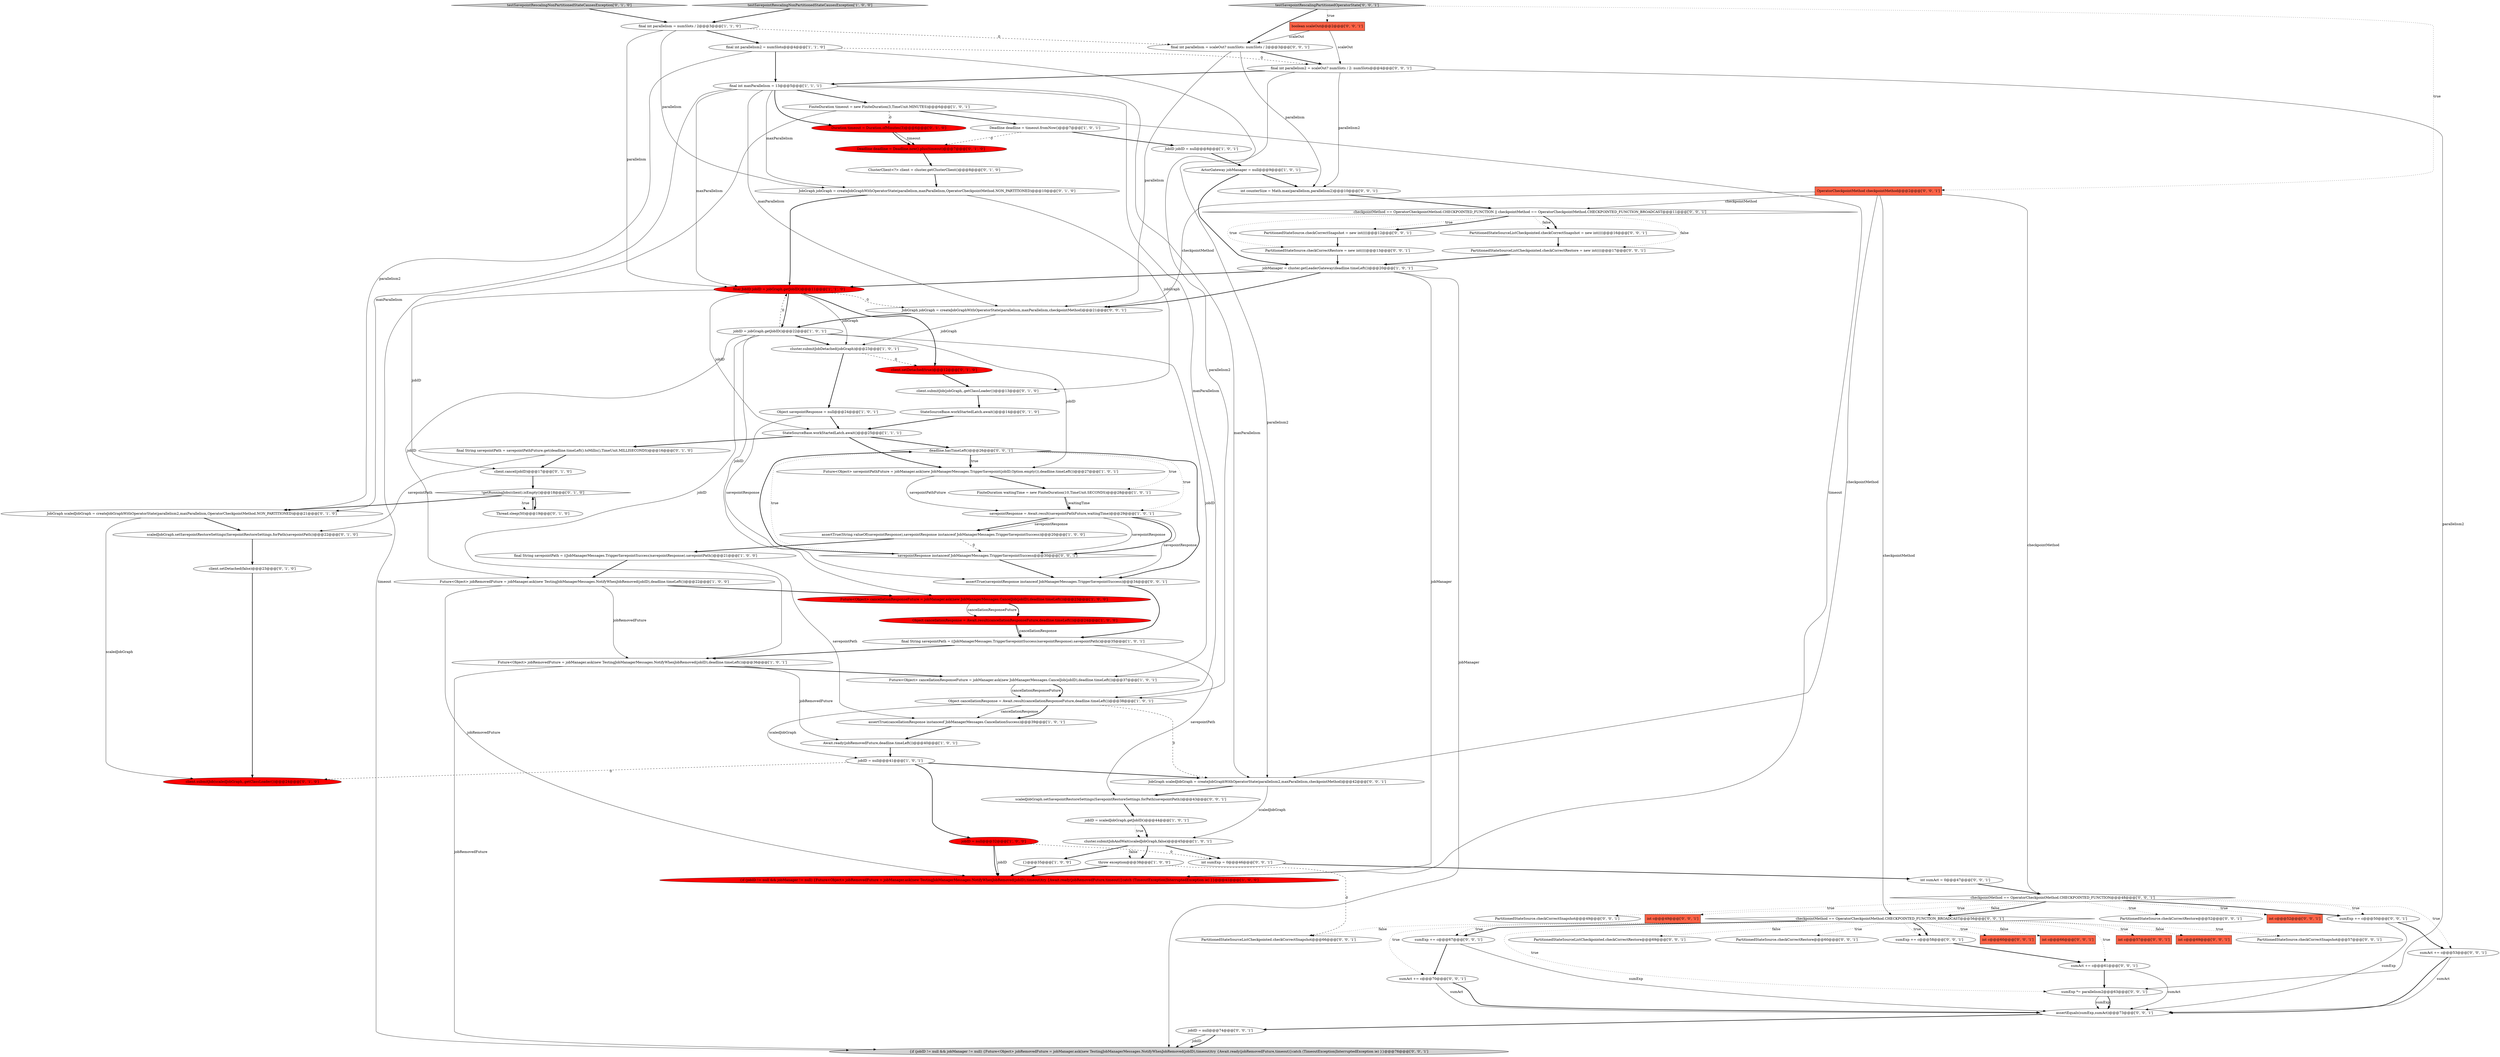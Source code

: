 digraph {
31 [style = filled, label = "Await.ready(jobRemovedFuture,deadline.timeLeft())@@@40@@@['1', '0', '1']", fillcolor = white, shape = ellipse image = "AAA0AAABBB1BBB"];
55 [style = filled, label = "sumExp *= parallelism2@@@63@@@['0', '0', '1']", fillcolor = white, shape = ellipse image = "AAA0AAABBB3BBB"];
71 [style = filled, label = "int c@@@52@@@['0', '0', '1']", fillcolor = tomato, shape = box image = "AAA0AAABBB3BBB"];
11 [style = filled, label = "final int parallelism2 = numSlots@@@4@@@['1', '1', '0']", fillcolor = white, shape = ellipse image = "AAA0AAABBB1BBB"];
89 [style = filled, label = "int c@@@60@@@['0', '0', '1']", fillcolor = tomato, shape = box image = "AAA0AAABBB3BBB"];
66 [style = filled, label = "PartitionedStateSource.checkCorrectSnapshot@@@49@@@['0', '0', '1']", fillcolor = white, shape = ellipse image = "AAA0AAABBB3BBB"];
74 [style = filled, label = "PartitionedStateSourceListCheckpointed.checkCorrectRestore = new int((((@@@17@@@['0', '0', '1']", fillcolor = white, shape = ellipse image = "AAA0AAABBB3BBB"];
2 [style = filled, label = "final int parallelism = numSlots / 2@@@3@@@['1', '1', '0']", fillcolor = white, shape = ellipse image = "AAA0AAABBB1BBB"];
72 [style = filled, label = "sumAct += c@@@70@@@['0', '0', '1']", fillcolor = white, shape = ellipse image = "AAA0AAABBB3BBB"];
18 [style = filled, label = "cluster.submitJobDetached(jobGraph)@@@23@@@['1', '0', '1']", fillcolor = white, shape = ellipse image = "AAA0AAABBB1BBB"];
52 [style = filled, label = "boolean scaleOut@@@2@@@['0', '0', '1']", fillcolor = tomato, shape = box image = "AAA0AAABBB3BBB"];
54 [style = filled, label = "deadline.hasTimeLeft()@@@26@@@['0', '0', '1']", fillcolor = white, shape = diamond image = "AAA0AAABBB3BBB"];
8 [style = filled, label = "final JobID jobID = jobGraph.getJobID()@@@11@@@['1', '1', '0']", fillcolor = red, shape = ellipse image = "AAA1AAABBB1BBB"];
30 [style = filled, label = "Future<Object> cancellationResponseFuture = jobManager.ask(new JobManagerMessages.CancelJob(jobID),deadline.timeLeft())@@@37@@@['1', '0', '1']", fillcolor = white, shape = ellipse image = "AAA0AAABBB1BBB"];
78 [style = filled, label = "sumAct += c@@@61@@@['0', '0', '1']", fillcolor = white, shape = ellipse image = "AAA0AAABBB3BBB"];
33 [style = filled, label = "Object savepointResponse = null@@@24@@@['1', '0', '1']", fillcolor = white, shape = ellipse image = "AAA0AAABBB1BBB"];
57 [style = filled, label = "int c@@@66@@@['0', '0', '1']", fillcolor = tomato, shape = box image = "AAA0AAABBB3BBB"];
9 [style = filled, label = "FiniteDuration waitingTime = new FiniteDuration(10,TimeUnit.SECONDS)@@@28@@@['1', '0', '1']", fillcolor = white, shape = ellipse image = "AAA0AAABBB1BBB"];
65 [style = filled, label = "PartitionedStateSource.checkCorrectRestore = new int((((@@@13@@@['0', '0', '1']", fillcolor = white, shape = ellipse image = "AAA0AAABBB3BBB"];
0 [style = filled, label = "jobID = jobGraph.getJobID()@@@22@@@['1', '0', '1']", fillcolor = white, shape = ellipse image = "AAA0AAABBB1BBB"];
50 [style = filled, label = "client.submitJob(scaledJobGraph,.getClassLoader())@@@24@@@['0', '1', '0']", fillcolor = red, shape = ellipse image = "AAA1AAABBB2BBB"];
12 [style = filled, label = "Future<Object> jobRemovedFuture = jobManager.ask(new TestingJobManagerMessages.NotifyWhenJobRemoved(jobID),deadline.timeLeft())@@@36@@@['1', '0', '1']", fillcolor = white, shape = ellipse image = "AAA0AAABBB1BBB"];
93 [style = filled, label = "int c@@@57@@@['0', '0', '1']", fillcolor = tomato, shape = box image = "AAA0AAABBB3BBB"];
37 [style = filled, label = "client.cancel(jobID)@@@17@@@['0', '1', '0']", fillcolor = white, shape = ellipse image = "AAA0AAABBB2BBB"];
77 [style = filled, label = "final int parallelism2 = scaleOut? numSlots / 2: numSlots@@@4@@@['0', '0', '1']", fillcolor = white, shape = ellipse image = "AAA0AAABBB3BBB"];
75 [style = filled, label = "scaledJobGraph.setSavepointRestoreSettings(SavepointRestoreSettings.forPath(savepointPath))@@@43@@@['0', '0', '1']", fillcolor = white, shape = ellipse image = "AAA0AAABBB3BBB"];
21 [style = filled, label = "Future<Object> jobRemovedFuture = jobManager.ask(new TestingJobManagerMessages.NotifyWhenJobRemoved(jobID),deadline.timeLeft())@@@22@@@['1', '0', '0']", fillcolor = white, shape = ellipse image = "AAA0AAABBB1BBB"];
32 [style = filled, label = "jobID = null@@@41@@@['1', '0', '1']", fillcolor = white, shape = ellipse image = "AAA0AAABBB1BBB"];
79 [style = filled, label = "int c@@@49@@@['0', '0', '1']", fillcolor = tomato, shape = box image = "AAA0AAABBB3BBB"];
34 [style = filled, label = "jobManager = cluster.getLeaderGateway(deadline.timeLeft())@@@20@@@['1', '0', '1']", fillcolor = white, shape = ellipse image = "AAA0AAABBB1BBB"];
63 [style = filled, label = "JobGraph scaledJobGraph = createJobGraphWithOperatorState(parallelism2,maxParallelism,checkpointMethod)@@@42@@@['0', '0', '1']", fillcolor = white, shape = ellipse image = "AAA0AAABBB3BBB"];
41 [style = filled, label = "client.setDetached(false)@@@23@@@['0', '1', '0']", fillcolor = white, shape = ellipse image = "AAA0AAABBB2BBB"];
28 [style = filled, label = "final int maxParallelism = 13@@@5@@@['1', '1', '1']", fillcolor = white, shape = ellipse image = "AAA0AAABBB1BBB"];
64 [style = filled, label = "final int parallelism = scaleOut? numSlots: numSlots / 2@@@3@@@['0', '0', '1']", fillcolor = white, shape = ellipse image = "AAA0AAABBB3BBB"];
4 [style = filled, label = "savepointResponse = Await.result(savepointPathFuture,waitingTime)@@@29@@@['1', '0', '1']", fillcolor = white, shape = ellipse image = "AAA0AAABBB1BBB"];
84 [style = filled, label = "assertTrue(savepointResponse instanceof JobManagerMessages.TriggerSavepointSuccess)@@@34@@@['0', '0', '1']", fillcolor = white, shape = ellipse image = "AAA0AAABBB3BBB"];
68 [style = filled, label = "sumExp += c@@@58@@@['0', '0', '1']", fillcolor = white, shape = ellipse image = "AAA0AAABBB3BBB"];
91 [style = filled, label = "sumExp += c@@@67@@@['0', '0', '1']", fillcolor = white, shape = ellipse image = "AAA0AAABBB3BBB"];
35 [style = filled, label = "testSavepointRescalingNonPartitionedStateCausesException['0', '1', '0']", fillcolor = lightgray, shape = diamond image = "AAA0AAABBB2BBB"];
81 [style = filled, label = "checkpointMethod == OperatorCheckpointMethod.CHECKPOINTED_FUNCTION || checkpointMethod == OperatorCheckpointMethod.CHECKPOINTED_FUNCTION_BROADCAST@@@11@@@['0', '0', '1']", fillcolor = white, shape = diamond image = "AAA0AAABBB3BBB"];
22 [style = filled, label = "final String savepointPath = ((JobManagerMessages.TriggerSavepointSuccess)savepointResponse).savepointPath()@@@21@@@['1', '0', '0']", fillcolor = white, shape = ellipse image = "AAA0AAABBB1BBB"];
42 [style = filled, label = "ClusterClient<?> client = cluster.getClusterClient()@@@8@@@['0', '1', '0']", fillcolor = white, shape = ellipse image = "AAA0AAABBB2BBB"];
48 [style = filled, label = "JobGraph jobGraph = createJobGraphWithOperatorState(parallelism,maxParallelism,OperatorCheckpointMethod.NON_PARTITIONED)@@@10@@@['0', '1', '0']", fillcolor = white, shape = ellipse image = "AAA0AAABBB2BBB"];
86 [style = filled, label = "jobID = null@@@74@@@['0', '0', '1']", fillcolor = white, shape = ellipse image = "AAA0AAABBB3BBB"];
82 [style = filled, label = "PartitionedStateSourceListCheckpointed.checkCorrectSnapshot = new int((((@@@16@@@['0', '0', '1']", fillcolor = white, shape = ellipse image = "AAA0AAABBB3BBB"];
85 [style = filled, label = "int sumExp = 0@@@46@@@['0', '0', '1']", fillcolor = white, shape = ellipse image = "AAA0AAABBB3BBB"];
83 [style = filled, label = "PartitionedStateSourceListCheckpointed.checkCorrectSnapshot@@@66@@@['0', '0', '1']", fillcolor = white, shape = ellipse image = "AAA0AAABBB3BBB"];
24 [style = filled, label = "jobID = null@@@32@@@['1', '0', '0']", fillcolor = red, shape = ellipse image = "AAA1AAABBB1BBB"];
36 [style = filled, label = "Duration timeout = Duration.ofMinutes(3)@@@6@@@['0', '1', '0']", fillcolor = red, shape = ellipse image = "AAA1AAABBB2BBB"];
70 [style = filled, label = "int c@@@69@@@['0', '0', '1']", fillcolor = tomato, shape = box image = "AAA0AAABBB3BBB"];
40 [style = filled, label = "!getRunningJobs(client).isEmpty()@@@18@@@['0', '1', '0']", fillcolor = white, shape = diamond image = "AAA0AAABBB2BBB"];
15 [style = filled, label = "assertTrue(String.valueOf(savepointResponse),savepointResponse instanceof JobManagerMessages.TriggerSavepointSuccess)@@@20@@@['1', '0', '0']", fillcolor = white, shape = ellipse image = "AAA0AAABBB1BBB"];
13 [style = filled, label = "Object cancellationResponse = Await.result(cancellationResponseFuture,deadline.timeLeft())@@@38@@@['1', '0', '1']", fillcolor = white, shape = ellipse image = "AAA0AAABBB1BBB"];
59 [style = filled, label = "PartitionedStateSource.checkCorrectSnapshot@@@57@@@['0', '0', '1']", fillcolor = white, shape = ellipse image = "AAA0AAABBB3BBB"];
26 [style = filled, label = "Deadline deadline = timeout.fromNow()@@@7@@@['1', '0', '1']", fillcolor = white, shape = ellipse image = "AAA0AAABBB1BBB"];
7 [style = filled, label = "throw exception@@@38@@@['1', '0', '0']", fillcolor = white, shape = ellipse image = "AAA0AAABBB1BBB"];
88 [style = filled, label = "testSavepointRescalingPartitionedOperatorState['0', '0', '1']", fillcolor = lightgray, shape = diamond image = "AAA0AAABBB3BBB"];
14 [style = filled, label = "ActorGateway jobManager = null@@@9@@@['1', '0', '1']", fillcolor = white, shape = ellipse image = "AAA0AAABBB1BBB"];
10 [style = filled, label = "Future<Object> savepointPathFuture = jobManager.ask(new JobManagerMessages.TriggerSavepoint(jobID,Option.empty()),deadline.timeLeft())@@@27@@@['1', '0', '1']", fillcolor = white, shape = ellipse image = "AAA0AAABBB1BBB"];
5 [style = filled, label = "testSavepointRescalingNonPartitionedStateCausesException['1', '0', '0']", fillcolor = lightgray, shape = diamond image = "AAA0AAABBB1BBB"];
16 [style = filled, label = "{}@@@35@@@['1', '0', '0']", fillcolor = white, shape = ellipse image = "AAA0AAABBB1BBB"];
60 [style = filled, label = "checkpointMethod == OperatorCheckpointMethod.CHECKPOINTED_FUNCTION@@@48@@@['0', '0', '1']", fillcolor = white, shape = diamond image = "AAA0AAABBB3BBB"];
80 [style = filled, label = "sumExp += c@@@50@@@['0', '0', '1']", fillcolor = white, shape = ellipse image = "AAA0AAABBB3BBB"];
53 [style = filled, label = "JobGraph jobGraph = createJobGraphWithOperatorState(parallelism,maxParallelism,checkpointMethod)@@@21@@@['0', '0', '1']", fillcolor = white, shape = ellipse image = "AAA0AAABBB3BBB"];
56 [style = filled, label = "int counterSize = Math.max(parallelism,parallelism2)@@@10@@@['0', '0', '1']", fillcolor = white, shape = ellipse image = "AAA0AAABBB3BBB"];
61 [style = filled, label = "PartitionedStateSourceListCheckpointed.checkCorrectRestore@@@69@@@['0', '0', '1']", fillcolor = white, shape = ellipse image = "AAA0AAABBB3BBB"];
1 [style = filled, label = "jobID = scaledJobGraph.getJobID()@@@44@@@['1', '0', '1']", fillcolor = white, shape = ellipse image = "AAA0AAABBB1BBB"];
87 [style = filled, label = "checkpointMethod == OperatorCheckpointMethod.CHECKPOINTED_FUNCTION_BROADCAST@@@56@@@['0', '0', '1']", fillcolor = white, shape = diamond image = "AAA0AAABBB3BBB"];
45 [style = filled, label = "StateSourceBase.workStartedLatch.await()@@@14@@@['0', '1', '0']", fillcolor = white, shape = ellipse image = "AAA0AAABBB2BBB"];
69 [style = filled, label = "{if (jobID != null && jobManager != null) {Future<Object> jobRemovedFuture = jobManager.ask(new TestingJobManagerMessages.NotifyWhenJobRemoved(jobID),timeout)try {Await.ready(jobRemovedFuture,timeout)}catch (TimeoutException|InterruptedException ie) }}@@@76@@@['0', '0', '1']", fillcolor = lightgray, shape = ellipse image = "AAA0AAABBB3BBB"];
23 [style = filled, label = "Future<Object> cancellationResponseFuture = jobManager.ask(new JobManagerMessages.CancelJob(jobID),deadline.timeLeft())@@@23@@@['1', '0', '0']", fillcolor = red, shape = ellipse image = "AAA1AAABBB1BBB"];
29 [style = filled, label = "assertTrue(cancellationResponse instanceof JobManagerMessages.CancellationSuccess)@@@39@@@['1', '0', '1']", fillcolor = white, shape = ellipse image = "AAA0AAABBB1BBB"];
3 [style = filled, label = "FiniteDuration timeout = new FiniteDuration(3,TimeUnit.MINUTES)@@@6@@@['1', '0', '1']", fillcolor = white, shape = ellipse image = "AAA0AAABBB1BBB"];
43 [style = filled, label = "client.setDetached(true)@@@12@@@['0', '1', '0']", fillcolor = red, shape = ellipse image = "AAA1AAABBB2BBB"];
47 [style = filled, label = "Thread.sleep(50)@@@19@@@['0', '1', '0']", fillcolor = white, shape = ellipse image = "AAA0AAABBB2BBB"];
6 [style = filled, label = "JobID jobID = null@@@8@@@['1', '0', '1']", fillcolor = white, shape = ellipse image = "AAA0AAABBB1BBB"];
27 [style = filled, label = "Object cancellationResponse = Await.result(cancellationResponseFuture,deadline.timeLeft())@@@24@@@['1', '0', '0']", fillcolor = red, shape = ellipse image = "AAA1AAABBB1BBB"];
67 [style = filled, label = "assertEquals(sumExp,sumAct)@@@73@@@['0', '0', '1']", fillcolor = white, shape = ellipse image = "AAA0AAABBB3BBB"];
76 [style = filled, label = "PartitionedStateSource.checkCorrectSnapshot = new int((((@@@12@@@['0', '0', '1']", fillcolor = white, shape = ellipse image = "AAA0AAABBB3BBB"];
19 [style = filled, label = "cluster.submitJobAndWait(scaledJobGraph,false)@@@45@@@['1', '0', '1']", fillcolor = white, shape = ellipse image = "AAA0AAABBB1BBB"];
58 [style = filled, label = "int sumAct = 0@@@47@@@['0', '0', '1']", fillcolor = white, shape = ellipse image = "AAA0AAABBB3BBB"];
73 [style = filled, label = "sumAct += c@@@53@@@['0', '0', '1']", fillcolor = white, shape = ellipse image = "AAA0AAABBB3BBB"];
39 [style = filled, label = "JobGraph scaledJobGraph = createJobGraphWithOperatorState(parallelism2,maxParallelism,OperatorCheckpointMethod.NON_PARTITIONED)@@@21@@@['0', '1', '0']", fillcolor = white, shape = ellipse image = "AAA0AAABBB2BBB"];
17 [style = filled, label = "final String savepointPath = ((JobManagerMessages.TriggerSavepointSuccess)savepointResponse).savepointPath()@@@35@@@['1', '0', '1']", fillcolor = white, shape = ellipse image = "AAA0AAABBB1BBB"];
25 [style = filled, label = "{if (jobID != null && jobManager != null) {Future<Object> jobRemovedFuture = jobManager.ask(new TestingJobManagerMessages.NotifyWhenJobRemoved(jobID),timeout)try {Await.ready(jobRemovedFuture,timeout)}catch (TimeoutException|InterruptedException ie) }}@@@41@@@['1', '0', '0']", fillcolor = red, shape = ellipse image = "AAA1AAABBB1BBB"];
90 [style = filled, label = "PartitionedStateSource.checkCorrectRestore@@@60@@@['0', '0', '1']", fillcolor = white, shape = ellipse image = "AAA0AAABBB3BBB"];
38 [style = filled, label = "Deadline deadline = Deadline.now().plus(timeout)@@@7@@@['0', '1', '0']", fillcolor = red, shape = ellipse image = "AAA1AAABBB2BBB"];
92 [style = filled, label = "OperatorCheckpointMethod checkpointMethod@@@2@@@['0', '0', '1']", fillcolor = tomato, shape = box image = "AAA0AAABBB3BBB"];
49 [style = filled, label = "scaledJobGraph.setSavepointRestoreSettings(SavepointRestoreSettings.forPath(savepointPath))@@@22@@@['0', '1', '0']", fillcolor = white, shape = ellipse image = "AAA0AAABBB2BBB"];
44 [style = filled, label = "final String savepointPath = savepointPathFuture.get(deadline.timeLeft().toMillis(),TimeUnit.MILLISECONDS)@@@16@@@['0', '1', '0']", fillcolor = white, shape = ellipse image = "AAA0AAABBB2BBB"];
20 [style = filled, label = "StateSourceBase.workStartedLatch.await()@@@25@@@['1', '1', '1']", fillcolor = white, shape = ellipse image = "AAA0AAABBB1BBB"];
46 [style = filled, label = "client.submitJob(jobGraph,.getClassLoader())@@@13@@@['0', '1', '0']", fillcolor = white, shape = ellipse image = "AAA0AAABBB2BBB"];
62 [style = filled, label = "PartitionedStateSource.checkCorrectRestore@@@52@@@['0', '0', '1']", fillcolor = white, shape = ellipse image = "AAA0AAABBB3BBB"];
51 [style = filled, label = "savepointResponse instanceof JobManagerMessages.TriggerSavepointSuccess@@@30@@@['0', '0', '1']", fillcolor = white, shape = diamond image = "AAA0AAABBB3BBB"];
67->86 [style = bold, label=""];
18->43 [style = dashed, label="0"];
17->75 [style = solid, label="savepointPath"];
0->30 [style = solid, label="jobID"];
88->92 [style = dotted, label="true"];
30->13 [style = bold, label=""];
81->76 [style = dotted, label="true"];
26->38 [style = dashed, label="0"];
81->82 [style = dotted, label="false"];
0->12 [style = solid, label="jobID"];
91->67 [style = solid, label="sumExp"];
87->55 [style = dotted, label="true"];
19->7 [style = dotted, label="false"];
3->25 [style = solid, label="timeout"];
15->51 [style = dashed, label="0"];
4->15 [style = bold, label=""];
91->72 [style = bold, label=""];
58->60 [style = bold, label=""];
86->69 [style = bold, label=""];
42->48 [style = bold, label=""];
64->77 [style = bold, label=""];
87->90 [style = dotted, label="true"];
38->42 [style = bold, label=""];
2->64 [style = dashed, label="0"];
39->50 [style = solid, label="scaledJobGraph"];
78->55 [style = bold, label=""];
85->58 [style = bold, label=""];
32->63 [style = bold, label=""];
60->87 [style = dotted, label="false"];
4->15 [style = solid, label="savepointResponse"];
8->0 [style = bold, label=""];
54->51 [style = dotted, label="true"];
54->4 [style = dotted, label="true"];
34->25 [style = solid, label="jobManager"];
82->74 [style = bold, label=""];
28->63 [style = solid, label="maxParallelism"];
87->91 [style = dotted, label="true"];
21->12 [style = solid, label="jobRemovedFuture"];
39->49 [style = bold, label=""];
40->47 [style = bold, label=""];
7->83 [style = dashed, label="0"];
27->17 [style = bold, label=""];
63->75 [style = bold, label=""];
68->78 [style = bold, label=""];
28->3 [style = bold, label=""];
12->69 [style = solid, label="jobRemovedFuture"];
24->25 [style = solid, label="jobID"];
34->53 [style = bold, label=""];
11->28 [style = bold, label=""];
12->31 [style = solid, label="jobRemovedFuture"];
13->29 [style = solid, label="cancellationResponse"];
54->9 [style = dotted, label="true"];
92->53 [style = solid, label="checkpointMethod"];
4->84 [style = solid, label="savepointResponse"];
87->59 [style = dotted, label="true"];
28->36 [style = bold, label=""];
73->67 [style = bold, label=""];
52->64 [style = solid, label="scaleOut"];
24->85 [style = dashed, label="0"];
51->54 [style = bold, label=""];
0->10 [style = solid, label="jobID"];
48->46 [style = solid, label="jobGraph"];
64->56 [style = solid, label="parallelism"];
55->67 [style = solid, label="sumExp"];
3->36 [style = dashed, label="0"];
87->89 [style = dotted, label="true"];
0->23 [style = solid, label="jobID"];
86->69 [style = solid, label="jobID"];
60->62 [style = dotted, label="true"];
87->70 [style = dotted, label="false"];
22->29 [style = solid, label="savepointPath"];
2->48 [style = solid, label="parallelism"];
34->8 [style = bold, label=""];
14->56 [style = bold, label=""];
26->6 [style = bold, label=""];
28->13 [style = solid, label="maxParallelism"];
84->17 [style = bold, label=""];
92->63 [style = solid, label="checkpointMethod"];
77->63 [style = solid, label="parallelism2"];
43->46 [style = bold, label=""];
64->53 [style = solid, label="parallelism"];
87->91 [style = bold, label=""];
54->84 [style = bold, label=""];
60->80 [style = dotted, label="true"];
77->56 [style = solid, label="parallelism2"];
3->69 [style = solid, label="timeout"];
33->84 [style = solid, label="savepointResponse"];
87->57 [style = dotted, label="false"];
40->47 [style = dotted, label="true"];
81->82 [style = bold, label=""];
88->64 [style = bold, label=""];
9->4 [style = solid, label="waitingTime"];
11->39 [style = solid, label="parallelism2"];
49->41 [style = bold, label=""];
28->48 [style = solid, label="maxParallelism"];
72->67 [style = solid, label="sumAct"];
44->37 [style = bold, label=""];
19->85 [style = bold, label=""];
1->19 [style = bold, label=""];
8->18 [style = solid, label="jobGraph"];
41->50 [style = bold, label=""];
21->23 [style = bold, label=""];
27->17 [style = solid, label="cancellationResponse"];
60->66 [style = dotted, label="true"];
11->77 [style = dashed, label="0"];
87->83 [style = dotted, label="false"];
47->40 [style = bold, label=""];
31->32 [style = bold, label=""];
73->67 [style = solid, label="sumAct"];
18->33 [style = bold, label=""];
35->2 [style = bold, label=""];
52->77 [style = solid, label="scaleOut"];
3->26 [style = bold, label=""];
0->21 [style = solid, label="jobID"];
78->67 [style = solid, label="sumAct"];
36->38 [style = solid, label="timeout"];
88->52 [style = dotted, label="true"];
45->20 [style = bold, label=""];
1->19 [style = dotted, label="true"];
74->34 [style = bold, label=""];
60->79 [style = dotted, label="true"];
15->22 [style = bold, label=""];
19->16 [style = bold, label=""];
28->53 [style = solid, label="maxParallelism"];
51->84 [style = bold, label=""];
17->12 [style = bold, label=""];
21->25 [style = solid, label="jobRemovedFuture"];
34->69 [style = solid, label="jobManager"];
40->39 [style = bold, label=""];
24->25 [style = bold, label=""];
32->50 [style = dashed, label="0"];
56->81 [style = bold, label=""];
28->8 [style = solid, label="maxParallelism"];
20->54 [style = bold, label=""];
54->10 [style = bold, label=""];
0->18 [style = bold, label=""];
55->67 [style = bold, label=""];
13->63 [style = dashed, label="0"];
10->9 [style = bold, label=""];
8->20 [style = solid, label="jobID"];
63->19 [style = solid, label="scaledJobGraph"];
4->51 [style = bold, label=""];
44->49 [style = solid, label="savepointPath"];
2->11 [style = bold, label=""];
53->18 [style = solid, label="jobGraph"];
53->0 [style = bold, label=""];
92->60 [style = solid, label="checkpointMethod"];
10->4 [style = solid, label="savepointPathFuture"];
33->20 [style = bold, label=""];
92->81 [style = solid, label="checkpointMethod"];
23->27 [style = bold, label=""];
87->68 [style = dotted, label="true"];
65->34 [style = bold, label=""];
9->4 [style = bold, label=""];
29->31 [style = bold, label=""];
87->72 [style = dotted, label="true"];
22->21 [style = bold, label=""];
8->37 [style = solid, label="jobID"];
77->55 [style = solid, label="parallelism2"];
14->34 [style = bold, label=""];
12->30 [style = bold, label=""];
16->25 [style = bold, label=""];
8->43 [style = bold, label=""];
13->32 [style = solid, label="scaledJobGraph"];
8->53 [style = dashed, label="0"];
77->28 [style = bold, label=""];
48->8 [style = bold, label=""];
80->73 [style = bold, label=""];
4->51 [style = solid, label="savepointResponse"];
87->93 [style = dotted, label="true"];
20->44 [style = bold, label=""];
60->87 [style = bold, label=""];
60->71 [style = dotted, label="true"];
87->61 [style = dotted, label="false"];
20->10 [style = bold, label=""];
6->14 [style = bold, label=""];
11->13 [style = solid, label="parallelism2"];
28->39 [style = solid, label="maxParallelism"];
30->13 [style = solid, label="cancellationResponseFuture"];
54->10 [style = dotted, label="true"];
13->29 [style = bold, label=""];
5->2 [style = bold, label=""];
75->1 [style = bold, label=""];
81->65 [style = dotted, label="true"];
81->74 [style = dotted, label="false"];
87->78 [style = dotted, label="true"];
81->76 [style = bold, label=""];
76->65 [style = bold, label=""];
72->67 [style = bold, label=""];
2->8 [style = solid, label="parallelism"];
46->45 [style = bold, label=""];
60->73 [style = dotted, label="true"];
0->8 [style = dashed, label="0"];
7->25 [style = bold, label=""];
60->80 [style = bold, label=""];
92->87 [style = solid, label="checkpointMethod"];
36->38 [style = bold, label=""];
80->67 [style = solid, label="sumExp"];
32->24 [style = bold, label=""];
19->7 [style = bold, label=""];
87->68 [style = bold, label=""];
23->27 [style = solid, label="cancellationResponseFuture"];
37->40 [style = bold, label=""];
}
